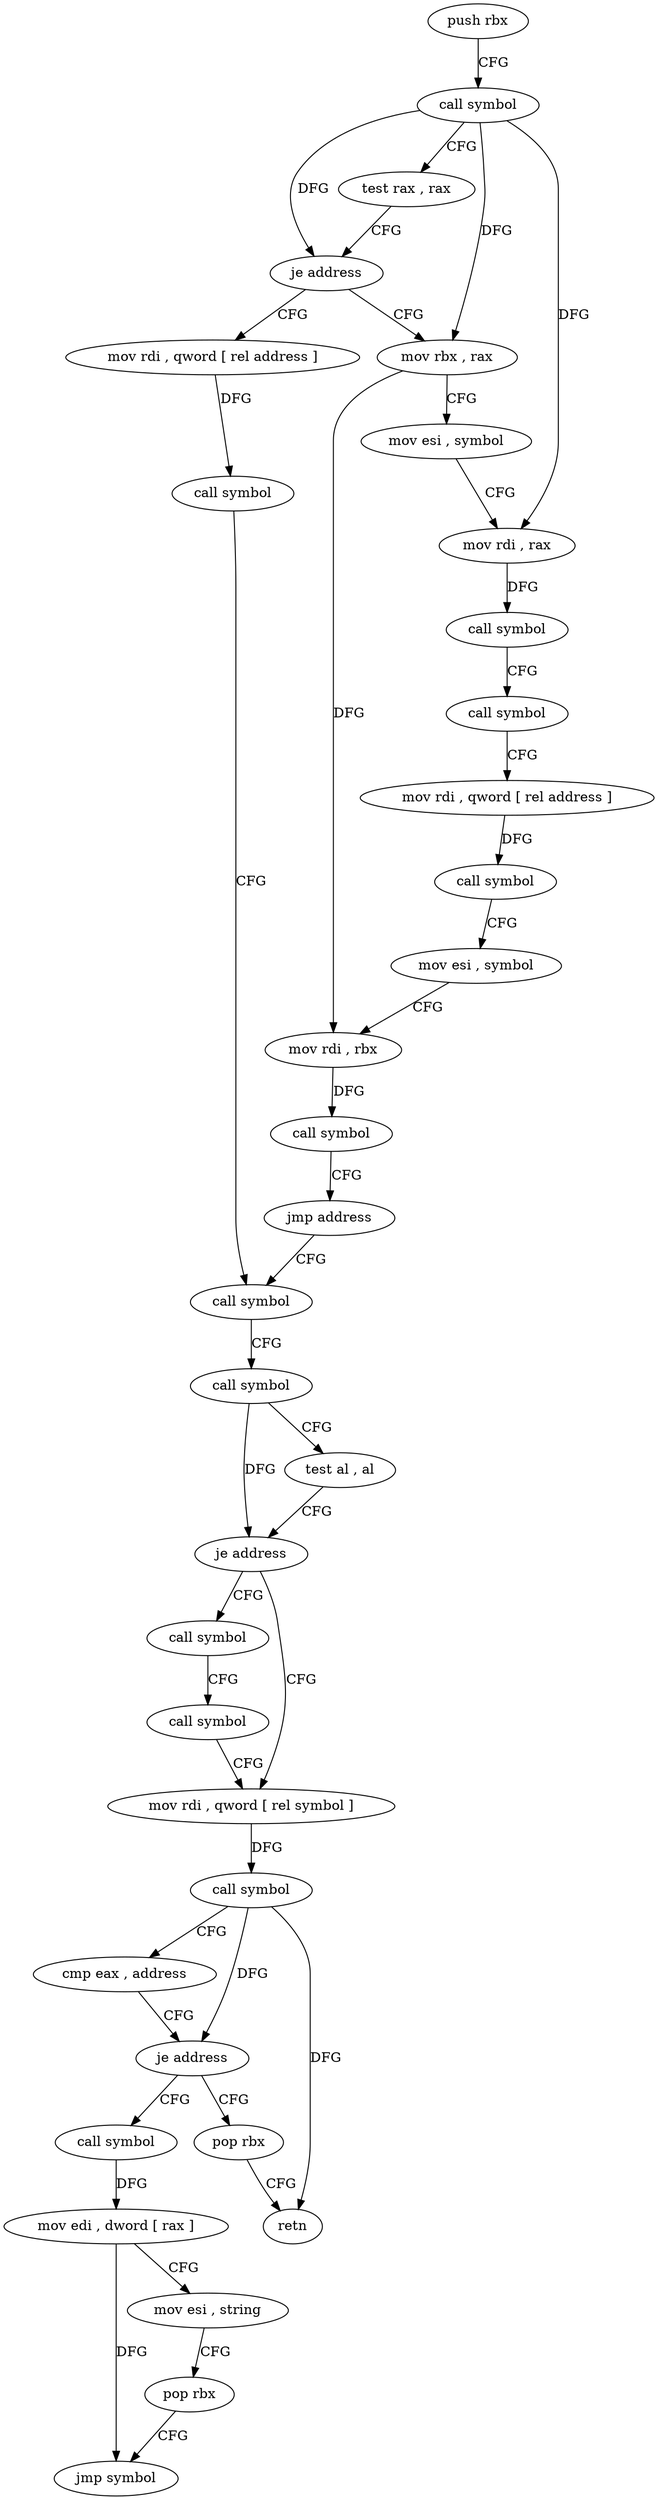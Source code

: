 digraph "func" {
"4227792" [label = "push rbx" ]
"4227793" [label = "call symbol" ]
"4227798" [label = "test rax , rax" ]
"4227801" [label = "je address" ]
"4227851" [label = "mov rdi , qword [ rel address ]" ]
"4227803" [label = "mov rbx , rax" ]
"4227858" [label = "call symbol" ]
"4227863" [label = "call symbol" ]
"4227806" [label = "mov esi , symbol" ]
"4227811" [label = "mov rdi , rax" ]
"4227814" [label = "call symbol" ]
"4227819" [label = "call symbol" ]
"4227824" [label = "mov rdi , qword [ rel address ]" ]
"4227831" [label = "call symbol" ]
"4227836" [label = "mov esi , symbol" ]
"4227841" [label = "mov rdi , rbx" ]
"4227844" [label = "call symbol" ]
"4227849" [label = "jmp address" ]
"4227887" [label = "mov rdi , qword [ rel symbol ]" ]
"4227894" [label = "call symbol" ]
"4227899" [label = "cmp eax , address" ]
"4227902" [label = "je address" ]
"4227906" [label = "call symbol" ]
"4227904" [label = "pop rbx" ]
"4227877" [label = "call symbol" ]
"4227882" [label = "call symbol" ]
"4227868" [label = "call symbol" ]
"4227873" [label = "test al , al" ]
"4227875" [label = "je address" ]
"4227911" [label = "mov edi , dword [ rax ]" ]
"4227913" [label = "mov esi , string" ]
"4227918" [label = "pop rbx" ]
"4227919" [label = "jmp symbol" ]
"4227905" [label = "retn" ]
"4227792" -> "4227793" [ label = "CFG" ]
"4227793" -> "4227798" [ label = "CFG" ]
"4227793" -> "4227801" [ label = "DFG" ]
"4227793" -> "4227803" [ label = "DFG" ]
"4227793" -> "4227811" [ label = "DFG" ]
"4227798" -> "4227801" [ label = "CFG" ]
"4227801" -> "4227851" [ label = "CFG" ]
"4227801" -> "4227803" [ label = "CFG" ]
"4227851" -> "4227858" [ label = "DFG" ]
"4227803" -> "4227806" [ label = "CFG" ]
"4227803" -> "4227841" [ label = "DFG" ]
"4227858" -> "4227863" [ label = "CFG" ]
"4227863" -> "4227868" [ label = "CFG" ]
"4227806" -> "4227811" [ label = "CFG" ]
"4227811" -> "4227814" [ label = "DFG" ]
"4227814" -> "4227819" [ label = "CFG" ]
"4227819" -> "4227824" [ label = "CFG" ]
"4227824" -> "4227831" [ label = "DFG" ]
"4227831" -> "4227836" [ label = "CFG" ]
"4227836" -> "4227841" [ label = "CFG" ]
"4227841" -> "4227844" [ label = "DFG" ]
"4227844" -> "4227849" [ label = "CFG" ]
"4227849" -> "4227863" [ label = "CFG" ]
"4227887" -> "4227894" [ label = "DFG" ]
"4227894" -> "4227899" [ label = "CFG" ]
"4227894" -> "4227902" [ label = "DFG" ]
"4227894" -> "4227905" [ label = "DFG" ]
"4227899" -> "4227902" [ label = "CFG" ]
"4227902" -> "4227906" [ label = "CFG" ]
"4227902" -> "4227904" [ label = "CFG" ]
"4227906" -> "4227911" [ label = "DFG" ]
"4227904" -> "4227905" [ label = "CFG" ]
"4227877" -> "4227882" [ label = "CFG" ]
"4227882" -> "4227887" [ label = "CFG" ]
"4227868" -> "4227873" [ label = "CFG" ]
"4227868" -> "4227875" [ label = "DFG" ]
"4227873" -> "4227875" [ label = "CFG" ]
"4227875" -> "4227887" [ label = "CFG" ]
"4227875" -> "4227877" [ label = "CFG" ]
"4227911" -> "4227913" [ label = "CFG" ]
"4227911" -> "4227919" [ label = "DFG" ]
"4227913" -> "4227918" [ label = "CFG" ]
"4227918" -> "4227919" [ label = "CFG" ]
}
